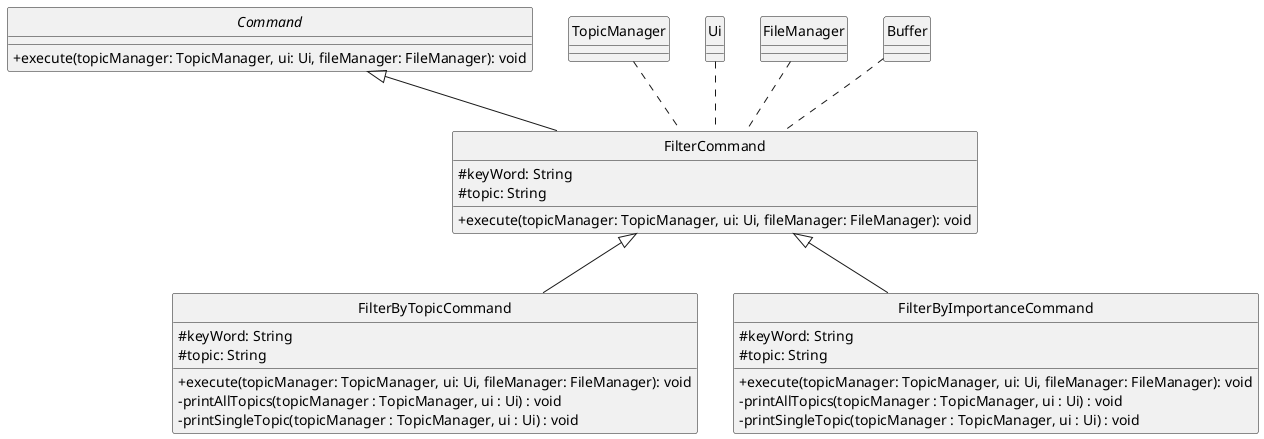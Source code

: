 @startuml
skinparam classAttributeIconSize 0
hide circle

abstract class Command {
    +execute(topicManager: TopicManager, ui: Ui, fileManager: FileManager): void
}

class FilterCommand {
    #keyWord: String
    #topic: String

    +execute(topicManager: TopicManager, ui: Ui, fileManager: FileManager): void
}

class FilterByTopicCommand {
    #keyWord: String
    #topic: String

    +execute(topicManager: TopicManager, ui: Ui, fileManager: FileManager): void
    -printAllTopics(topicManager : TopicManager, ui : Ui) : void
    -printSingleTopic(topicManager : TopicManager, ui : Ui) : void
}

class FilterByImportanceCommand {
    #keyWord: String
    #topic: String

    +execute(topicManager: TopicManager, ui: Ui, fileManager: FileManager): void
    -printAllTopics(topicManager : TopicManager, ui : Ui) : void
    -printSingleTopic(topicManager : TopicManager, ui : Ui) : void
}

class TopicManager {
}

class Ui {
}

class FileManager {
}

class Buffer {
}

Command <|-- FilterCommand
FilterCommand <|-- FilterByTopicCommand
FilterCommand <|-- FilterByImportanceCommand

TopicManager .. FilterCommand
Ui .. FilterCommand
FileManager .. FilterCommand
Buffer .. FilterCommand

@enduml



@enduml